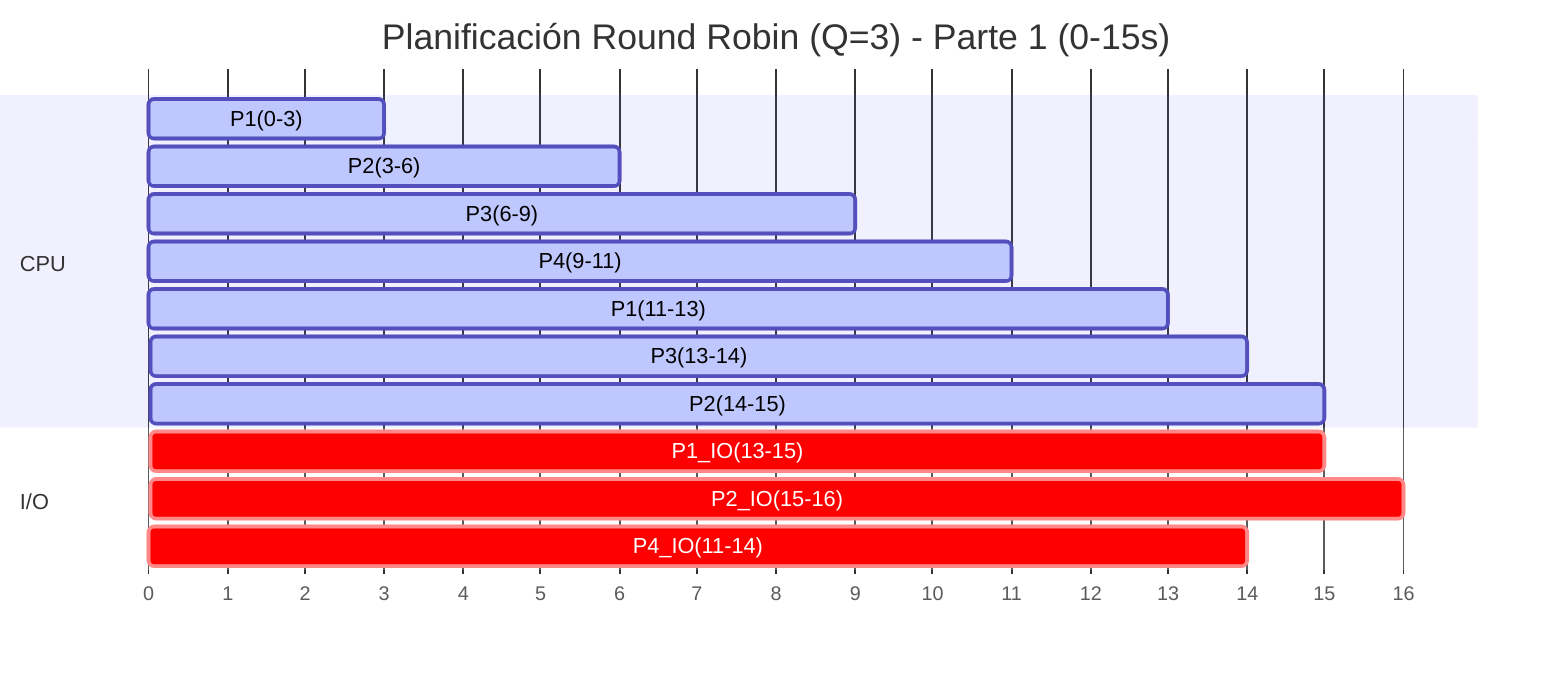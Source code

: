 gantt
    title Planificación Round Robin (Q=3) - Parte 1 (0-15s)
    dateFormat X
    axisFormat %s

    section CPU
    P1(0-3)      :active, cpu1, 0, 3
    P2(3-6)      :active, cpu2, 3, 6
    P3(6-9)      :active, cpu3, 6, 9
    P4(9-11)     :active, cpu4, 9, 11
    P1(11-13)    :active, cpu5, 11, 13
    P3(13-14)    :active, cpu6, 13, 14
    P2(14-15)    :active, cpu7, 14, 15

    section I/O
    P1_IO(13-15) :crit, io1, 13, 15
    P2_IO(15-16) :crit, io2, 15, 16
    P4_IO(11-14) :crit, io3, 11, 14